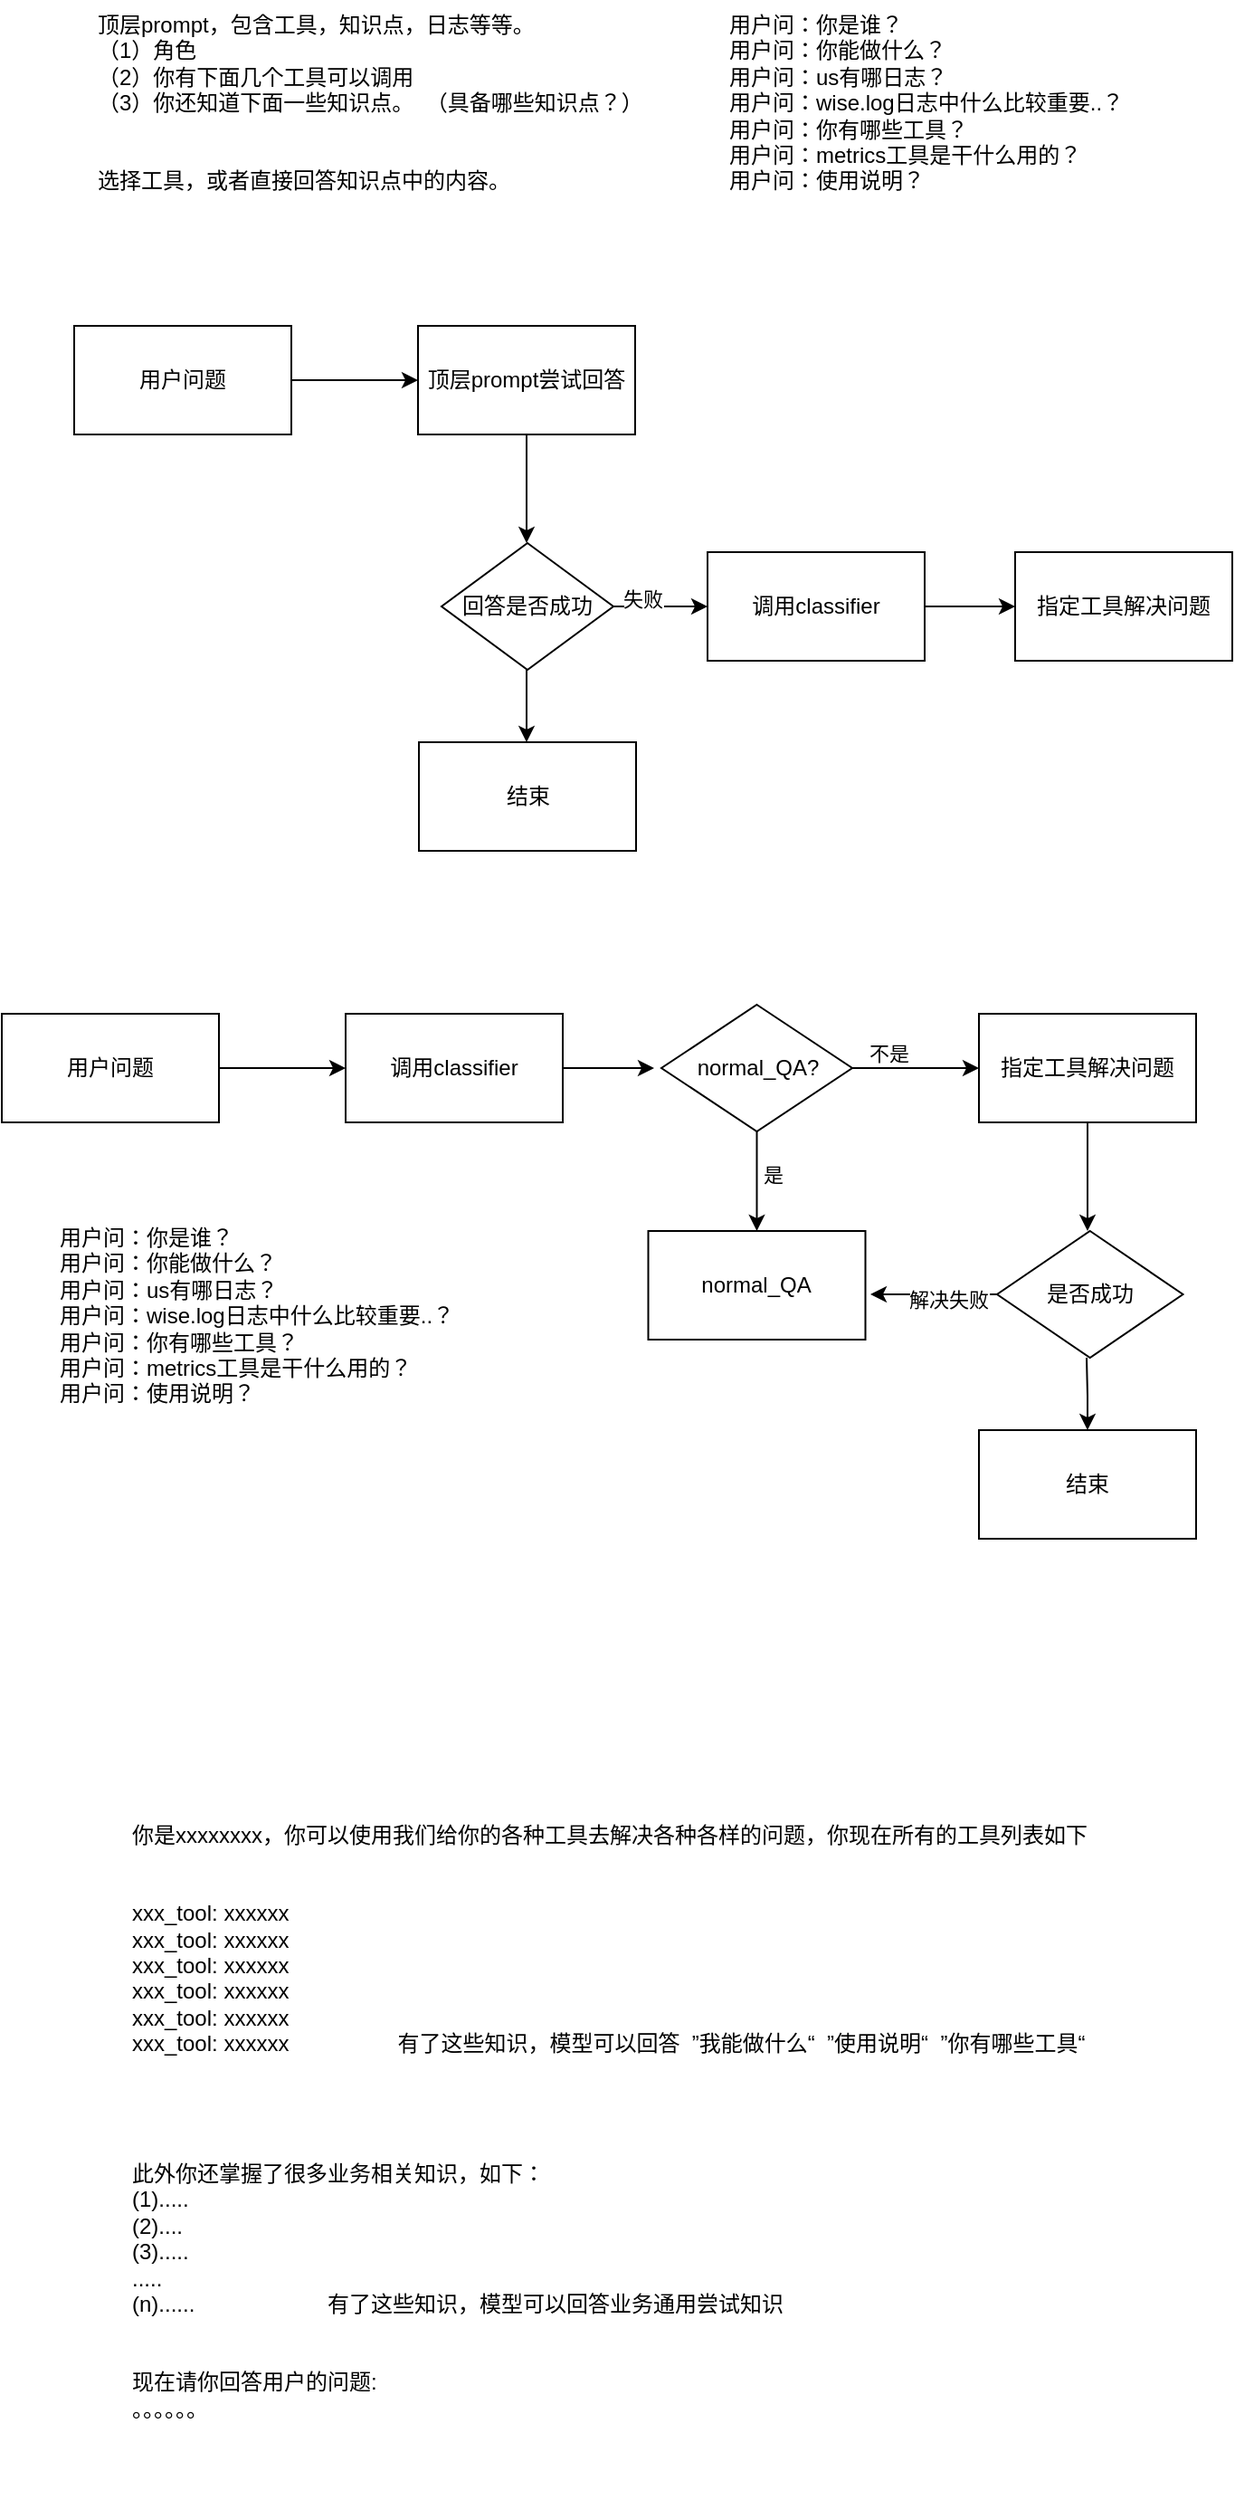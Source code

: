<mxfile version="22.1.7" type="github">
  <diagram name="第 1 页" id="J4uYZf8pRWPRZiSCUUQ6">
    <mxGraphModel dx="4064" dy="5251" grid="1" gridSize="10" guides="1" tooltips="1" connect="1" arrows="1" fold="1" page="1" pageScale="1" pageWidth="3300" pageHeight="4681" math="0" shadow="0">
      <root>
        <mxCell id="0" />
        <mxCell id="1" parent="0" />
        <mxCell id="xapJVbtJsIF2dAJFyz2N-1" value="顶层prompt，包含工具，知识点，日志等等。&#xa;（1）角色&#xa;（2）你有下面几个工具可以调用&#xa;（3）你还知道下面一些知识点。  （具备哪些知识点？）&#xa;&#xa;&#xa;选择工具，或者直接回答知识点中的内容。" style="text;whiteSpace=wrap;" vertex="1" parent="1">
          <mxGeometry x="-509.5" y="-650" width="330" height="120" as="geometry" />
        </mxCell>
        <mxCell id="xapJVbtJsIF2dAJFyz2N-5" value="" style="edgeStyle=orthogonalEdgeStyle;rounded=0;orthogonalLoop=1;jettySize=auto;html=1;" edge="1" parent="1" source="xapJVbtJsIF2dAJFyz2N-2">
          <mxGeometry relative="1" as="geometry">
            <mxPoint x="-330" y="-440" as="targetPoint" />
          </mxGeometry>
        </mxCell>
        <mxCell id="xapJVbtJsIF2dAJFyz2N-2" value="用户问题" style="rounded=0;whiteSpace=wrap;html=1;" vertex="1" parent="1">
          <mxGeometry x="-520" y="-470" width="120" height="60" as="geometry" />
        </mxCell>
        <mxCell id="xapJVbtJsIF2dAJFyz2N-7" style="edgeStyle=orthogonalEdgeStyle;rounded=0;orthogonalLoop=1;jettySize=auto;html=1;" edge="1" parent="1" source="xapJVbtJsIF2dAJFyz2N-6">
          <mxGeometry relative="1" as="geometry">
            <mxPoint x="-270" y="-350" as="targetPoint" />
          </mxGeometry>
        </mxCell>
        <mxCell id="xapJVbtJsIF2dAJFyz2N-6" value="顶层prompt尝试回答" style="rounded=0;whiteSpace=wrap;html=1;" vertex="1" parent="1">
          <mxGeometry x="-330" y="-470" width="120" height="60" as="geometry" />
        </mxCell>
        <mxCell id="xapJVbtJsIF2dAJFyz2N-10" style="edgeStyle=orthogonalEdgeStyle;rounded=0;orthogonalLoop=1;jettySize=auto;html=1;" edge="1" parent="1" source="xapJVbtJsIF2dAJFyz2N-9">
          <mxGeometry relative="1" as="geometry">
            <mxPoint x="-270" y="-240" as="targetPoint" />
          </mxGeometry>
        </mxCell>
        <mxCell id="xapJVbtJsIF2dAJFyz2N-13" style="edgeStyle=orthogonalEdgeStyle;rounded=0;orthogonalLoop=1;jettySize=auto;html=1;exitX=1;exitY=0.5;exitDx=0;exitDy=0;" edge="1" parent="1" source="xapJVbtJsIF2dAJFyz2N-9">
          <mxGeometry relative="1" as="geometry">
            <mxPoint x="-170" y="-315" as="targetPoint" />
          </mxGeometry>
        </mxCell>
        <mxCell id="xapJVbtJsIF2dAJFyz2N-18" value="失败" style="edgeLabel;html=1;align=center;verticalAlign=middle;resizable=0;points=[];" vertex="1" connectable="0" parent="xapJVbtJsIF2dAJFyz2N-13">
          <mxGeometry x="-0.391" y="4" relative="1" as="geometry">
            <mxPoint as="offset" />
          </mxGeometry>
        </mxCell>
        <mxCell id="xapJVbtJsIF2dAJFyz2N-9" value="回答是否成功" style="rhombus;whiteSpace=wrap;html=1;" vertex="1" parent="1">
          <mxGeometry x="-317" y="-350" width="95" height="70" as="geometry" />
        </mxCell>
        <mxCell id="xapJVbtJsIF2dAJFyz2N-11" value="结束" style="rounded=0;whiteSpace=wrap;html=1;" vertex="1" parent="1">
          <mxGeometry x="-329.5" y="-240" width="120" height="60" as="geometry" />
        </mxCell>
        <mxCell id="xapJVbtJsIF2dAJFyz2N-16" style="edgeStyle=orthogonalEdgeStyle;rounded=0;orthogonalLoop=1;jettySize=auto;html=1;" edge="1" parent="1" source="xapJVbtJsIF2dAJFyz2N-14">
          <mxGeometry relative="1" as="geometry">
            <mxPoint y="-315" as="targetPoint" />
          </mxGeometry>
        </mxCell>
        <mxCell id="xapJVbtJsIF2dAJFyz2N-14" value="调用classifier" style="rounded=0;whiteSpace=wrap;html=1;" vertex="1" parent="1">
          <mxGeometry x="-170" y="-345" width="120" height="60" as="geometry" />
        </mxCell>
        <mxCell id="xapJVbtJsIF2dAJFyz2N-17" value="指定工具解决问题" style="rounded=0;whiteSpace=wrap;html=1;" vertex="1" parent="1">
          <mxGeometry y="-345" width="120" height="60" as="geometry" />
        </mxCell>
        <mxCell id="xapJVbtJsIF2dAJFyz2N-19" value="用户问：你是谁？&#xa;用户问：你能做什么？&#xa;用户问：us有哪日志？&#xa;用户问：wise.log日志中什么比较重要..？&#xa;用户问：你有哪些工具？&#xa;用户问：metrics工具是干什么用的？&#xa;用户问：使用说明？" style="text;whiteSpace=wrap;" vertex="1" parent="1">
          <mxGeometry x="-160" y="-650" width="250" height="120" as="geometry" />
        </mxCell>
        <mxCell id="xapJVbtJsIF2dAJFyz2N-21" value="" style="edgeStyle=orthogonalEdgeStyle;rounded=0;orthogonalLoop=1;jettySize=auto;html=1;" edge="1" parent="1" source="xapJVbtJsIF2dAJFyz2N-22">
          <mxGeometry relative="1" as="geometry">
            <mxPoint x="-370" y="-60" as="targetPoint" />
          </mxGeometry>
        </mxCell>
        <mxCell id="xapJVbtJsIF2dAJFyz2N-22" value="用户问题" style="rounded=0;whiteSpace=wrap;html=1;" vertex="1" parent="1">
          <mxGeometry x="-560" y="-90" width="120" height="60" as="geometry" />
        </mxCell>
        <mxCell id="xapJVbtJsIF2dAJFyz2N-24" value="调用classifier" style="rounded=0;whiteSpace=wrap;html=1;" vertex="1" parent="1">
          <mxGeometry x="-370" y="-90" width="120" height="60" as="geometry" />
        </mxCell>
        <mxCell id="xapJVbtJsIF2dAJFyz2N-31" style="edgeStyle=orthogonalEdgeStyle;rounded=0;orthogonalLoop=1;jettySize=auto;html=1;" edge="1" parent="1">
          <mxGeometry relative="1" as="geometry">
            <mxPoint x="-199.5" y="-60" as="targetPoint" />
            <mxPoint x="-249.5" y="-60" as="sourcePoint" />
          </mxGeometry>
        </mxCell>
        <mxCell id="xapJVbtJsIF2dAJFyz2N-32" value="normal_QA" style="rounded=0;whiteSpace=wrap;html=1;" vertex="1" parent="1">
          <mxGeometry x="-202.75" y="30" width="120" height="60" as="geometry" />
        </mxCell>
        <mxCell id="xapJVbtJsIF2dAJFyz2N-52" style="edgeStyle=orthogonalEdgeStyle;rounded=0;orthogonalLoop=1;jettySize=auto;html=1;" edge="1" parent="1" source="xapJVbtJsIF2dAJFyz2N-33">
          <mxGeometry relative="1" as="geometry">
            <mxPoint x="40" y="30" as="targetPoint" />
          </mxGeometry>
        </mxCell>
        <mxCell id="xapJVbtJsIF2dAJFyz2N-33" value="指定工具解决问题" style="rounded=0;whiteSpace=wrap;html=1;" vertex="1" parent="1">
          <mxGeometry x="-20" y="-90" width="120" height="60" as="geometry" />
        </mxCell>
        <mxCell id="xapJVbtJsIF2dAJFyz2N-35" style="edgeStyle=orthogonalEdgeStyle;rounded=0;orthogonalLoop=1;jettySize=auto;html=1;" edge="1" parent="1" source="xapJVbtJsIF2dAJFyz2N-34">
          <mxGeometry relative="1" as="geometry">
            <mxPoint x="-20" y="-60" as="targetPoint" />
          </mxGeometry>
        </mxCell>
        <mxCell id="xapJVbtJsIF2dAJFyz2N-37" value="不是" style="edgeLabel;html=1;align=center;verticalAlign=middle;resizable=0;points=[];" vertex="1" connectable="0" parent="xapJVbtJsIF2dAJFyz2N-35">
          <mxGeometry x="-0.433" y="8" relative="1" as="geometry">
            <mxPoint as="offset" />
          </mxGeometry>
        </mxCell>
        <mxCell id="xapJVbtJsIF2dAJFyz2N-36" style="edgeStyle=orthogonalEdgeStyle;rounded=0;orthogonalLoop=1;jettySize=auto;html=1;" edge="1" parent="1" source="xapJVbtJsIF2dAJFyz2N-34">
          <mxGeometry relative="1" as="geometry">
            <mxPoint x="-142.75" y="30" as="targetPoint" />
          </mxGeometry>
        </mxCell>
        <mxCell id="xapJVbtJsIF2dAJFyz2N-38" value="是" style="edgeLabel;html=1;align=center;verticalAlign=middle;resizable=0;points=[];" vertex="1" connectable="0" parent="xapJVbtJsIF2dAJFyz2N-36">
          <mxGeometry x="-0.135" y="8" relative="1" as="geometry">
            <mxPoint as="offset" />
          </mxGeometry>
        </mxCell>
        <mxCell id="xapJVbtJsIF2dAJFyz2N-34" value="normal_QA?" style="rhombus;whiteSpace=wrap;html=1;" vertex="1" parent="1">
          <mxGeometry x="-195.5" y="-95" width="105.5" height="70" as="geometry" />
        </mxCell>
        <mxCell id="xapJVbtJsIF2dAJFyz2N-42" value="用户问：你是谁？&#xa;用户问：你能做什么？&#xa;用户问：us有哪日志？&#xa;用户问：wise.log日志中什么比较重要..？&#xa;用户问：你有哪些工具？&#xa;用户问：metrics工具是干什么用的？&#xa;用户问：使用说明？" style="text;whiteSpace=wrap;" vertex="1" parent="1">
          <mxGeometry x="-530" y="20" width="250" height="120" as="geometry" />
        </mxCell>
        <mxCell id="xapJVbtJsIF2dAJFyz2N-48" value="结束" style="rounded=0;whiteSpace=wrap;html=1;" vertex="1" parent="1">
          <mxGeometry x="-20" y="140" width="120" height="60" as="geometry" />
        </mxCell>
        <mxCell id="xapJVbtJsIF2dAJFyz2N-60" style="edgeStyle=orthogonalEdgeStyle;rounded=0;orthogonalLoop=1;jettySize=auto;html=1;" edge="1" parent="1" source="xapJVbtJsIF2dAJFyz2N-57">
          <mxGeometry relative="1" as="geometry">
            <mxPoint x="-80" y="65" as="targetPoint" />
          </mxGeometry>
        </mxCell>
        <mxCell id="xapJVbtJsIF2dAJFyz2N-61" value="解决失败" style="edgeLabel;html=1;align=center;verticalAlign=middle;resizable=0;points=[];" vertex="1" connectable="0" parent="xapJVbtJsIF2dAJFyz2N-60">
          <mxGeometry x="-0.234" y="3" relative="1" as="geometry">
            <mxPoint as="offset" />
          </mxGeometry>
        </mxCell>
        <mxCell id="xapJVbtJsIF2dAJFyz2N-57" value="是否成功" style="rhombus;whiteSpace=wrap;html=1;" vertex="1" parent="1">
          <mxGeometry x="-10" y="30" width="102.75" height="70" as="geometry" />
        </mxCell>
        <mxCell id="xapJVbtJsIF2dAJFyz2N-58" style="edgeStyle=orthogonalEdgeStyle;rounded=0;orthogonalLoop=1;jettySize=auto;html=1;" edge="1" parent="1">
          <mxGeometry relative="1" as="geometry">
            <mxPoint x="40" y="140" as="targetPoint" />
            <mxPoint x="39.5" y="100" as="sourcePoint" />
          </mxGeometry>
        </mxCell>
        <mxCell id="xapJVbtJsIF2dAJFyz2N-62" value="你是xxxxxxxx，你可以使用我们给你的各种工具去解决各种各样的问题，你现在所有的工具列表如下&#xa;&#xa;&#xa;xxx_tool: xxxxxx&#xa;xxx_tool: xxxxxx&#xa;xxx_tool: xxxxxx&#xa;xxx_tool: xxxxxx&#xa;xxx_tool: xxxxxx&#xa;xxx_tool: xxxxxx                  有了这些知识，模型可以回答  ”我能做什么“  ”使用说明“  ”你有哪些工具“ &#xa;&#xa;&#xa;&#xa;&#xa;此外你还掌握了很多业务相关知识，如下：&#xa;(1).....&#xa;(2)....&#xa;(3).....&#xa;.....&#xa;(n)......                      有了这些知识，模型可以回答业务通用尝试知识&#xa;&#xa;&#xa;现在请你回答用户的问题:&#xa;。。。。。。" style="text;whiteSpace=wrap;" vertex="1" parent="1">
          <mxGeometry x="-490" y="350" width="560" height="380" as="geometry" />
        </mxCell>
      </root>
    </mxGraphModel>
  </diagram>
</mxfile>
